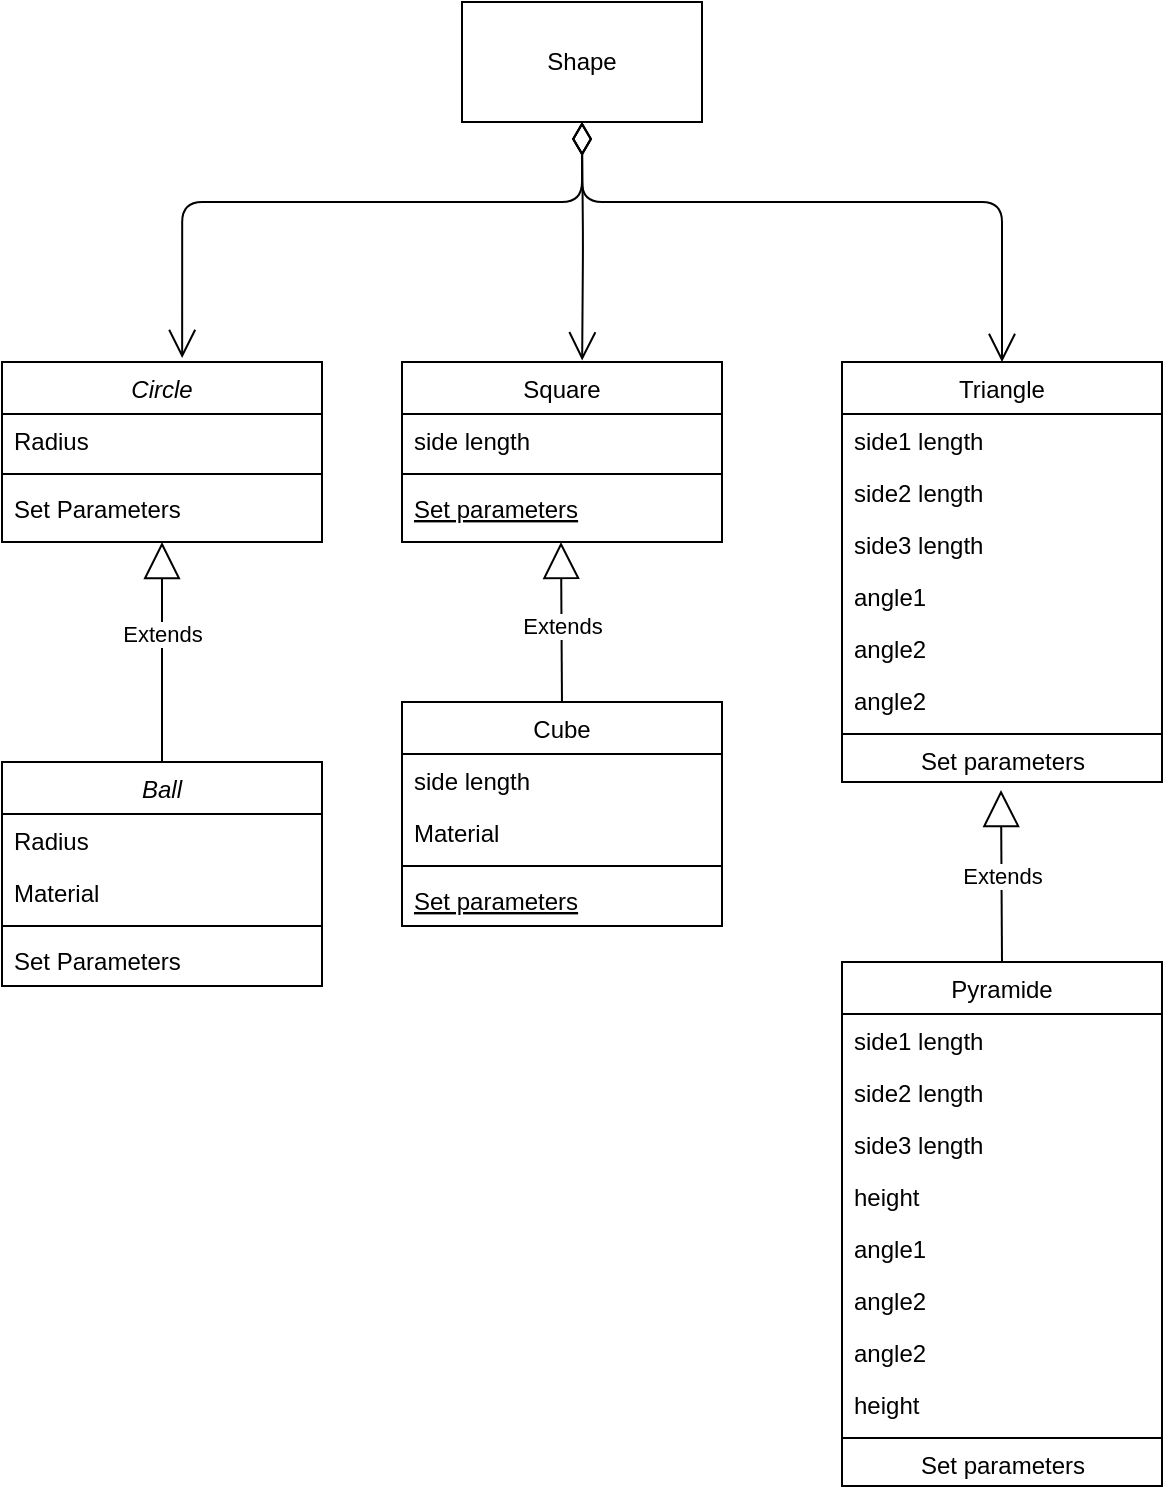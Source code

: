 <mxfile version="13.7.3" type="github">
  <diagram id="C5RBs43oDa-KdzZeNtuy" name="Page-1">
    <mxGraphModel dx="1102" dy="652" grid="1" gridSize="10" guides="1" tooltips="1" connect="1" arrows="1" fold="1" page="1" pageScale="1" pageWidth="827" pageHeight="1169" math="0" shadow="0">
      <root>
        <mxCell id="WIyWlLk6GJQsqaUBKTNV-0" />
        <mxCell id="WIyWlLk6GJQsqaUBKTNV-1" parent="WIyWlLk6GJQsqaUBKTNV-0" />
        <mxCell id="ghYyyOalexxO-1_ZKMRO-45" value="Extends" style="endArrow=block;endSize=16;endFill=0;html=1;entryX=0.5;entryY=1;entryDx=0;entryDy=0;" edge="1" parent="WIyWlLk6GJQsqaUBKTNV-1" target="ghYyyOalexxO-1_ZKMRO-46">
          <mxGeometry x="0.165" width="160" relative="1" as="geometry">
            <mxPoint x="160" y="490" as="sourcePoint" />
            <mxPoint x="240" y="330" as="targetPoint" />
            <Array as="points" />
            <mxPoint as="offset" />
          </mxGeometry>
        </mxCell>
        <mxCell id="ghYyyOalexxO-1_ZKMRO-46" value="Circle" style="swimlane;fontStyle=2;align=center;verticalAlign=top;childLayout=stackLayout;horizontal=1;startSize=26;horizontalStack=0;resizeParent=1;resizeLast=0;collapsible=1;marginBottom=0;rounded=0;shadow=0;strokeWidth=1;" vertex="1" parent="WIyWlLk6GJQsqaUBKTNV-1">
          <mxGeometry x="80" y="290" width="160" height="90" as="geometry">
            <mxRectangle x="230" y="140" width="160" height="26" as="alternateBounds" />
          </mxGeometry>
        </mxCell>
        <mxCell id="ghYyyOalexxO-1_ZKMRO-47" value="Radius" style="text;align=left;verticalAlign=top;spacingLeft=4;spacingRight=4;overflow=hidden;rotatable=0;points=[[0,0.5],[1,0.5]];portConstraint=eastwest;" vertex="1" parent="ghYyyOalexxO-1_ZKMRO-46">
          <mxGeometry y="26" width="160" height="26" as="geometry" />
        </mxCell>
        <mxCell id="ghYyyOalexxO-1_ZKMRO-48" value="" style="line;html=1;strokeWidth=1;align=left;verticalAlign=middle;spacingTop=-1;spacingLeft=3;spacingRight=3;rotatable=0;labelPosition=right;points=[];portConstraint=eastwest;" vertex="1" parent="ghYyyOalexxO-1_ZKMRO-46">
          <mxGeometry y="52" width="160" height="8" as="geometry" />
        </mxCell>
        <mxCell id="ghYyyOalexxO-1_ZKMRO-49" value="Set Parameters" style="text;align=left;verticalAlign=top;spacingLeft=4;spacingRight=4;overflow=hidden;rotatable=0;points=[[0,0.5],[1,0.5]];portConstraint=eastwest;" vertex="1" parent="ghYyyOalexxO-1_ZKMRO-46">
          <mxGeometry y="60" width="160" height="26" as="geometry" />
        </mxCell>
        <mxCell id="ghYyyOalexxO-1_ZKMRO-50" value="Square" style="swimlane;fontStyle=0;align=center;verticalAlign=top;childLayout=stackLayout;horizontal=1;startSize=26;horizontalStack=0;resizeParent=1;resizeLast=0;collapsible=1;marginBottom=0;rounded=0;shadow=0;strokeWidth=1;" vertex="1" parent="WIyWlLk6GJQsqaUBKTNV-1">
          <mxGeometry x="280" y="290" width="160" height="90" as="geometry">
            <mxRectangle x="130" y="380" width="160" height="26" as="alternateBounds" />
          </mxGeometry>
        </mxCell>
        <mxCell id="ghYyyOalexxO-1_ZKMRO-51" value="side length" style="text;align=left;verticalAlign=top;spacingLeft=4;spacingRight=4;overflow=hidden;rotatable=0;points=[[0,0.5],[1,0.5]];portConstraint=eastwest;" vertex="1" parent="ghYyyOalexxO-1_ZKMRO-50">
          <mxGeometry y="26" width="160" height="26" as="geometry" />
        </mxCell>
        <mxCell id="ghYyyOalexxO-1_ZKMRO-52" value="" style="line;html=1;strokeWidth=1;align=left;verticalAlign=middle;spacingTop=-1;spacingLeft=3;spacingRight=3;rotatable=0;labelPosition=right;points=[];portConstraint=eastwest;" vertex="1" parent="ghYyyOalexxO-1_ZKMRO-50">
          <mxGeometry y="52" width="160" height="8" as="geometry" />
        </mxCell>
        <mxCell id="ghYyyOalexxO-1_ZKMRO-53" value="Set parameters" style="text;align=left;verticalAlign=top;spacingLeft=4;spacingRight=4;overflow=hidden;rotatable=0;points=[[0,0.5],[1,0.5]];portConstraint=eastwest;fontStyle=4" vertex="1" parent="ghYyyOalexxO-1_ZKMRO-50">
          <mxGeometry y="60" width="160" height="26" as="geometry" />
        </mxCell>
        <mxCell id="ghYyyOalexxO-1_ZKMRO-54" value="Triangle" style="swimlane;fontStyle=0;align=center;verticalAlign=top;childLayout=stackLayout;horizontal=1;startSize=26;horizontalStack=0;resizeParent=1;resizeLast=0;collapsible=1;marginBottom=0;rounded=0;shadow=0;strokeWidth=1;" vertex="1" parent="WIyWlLk6GJQsqaUBKTNV-1">
          <mxGeometry x="500" y="290" width="160" height="210" as="geometry">
            <mxRectangle x="500" y="120" width="170" height="26" as="alternateBounds" />
          </mxGeometry>
        </mxCell>
        <mxCell id="ghYyyOalexxO-1_ZKMRO-55" value="side1 length" style="text;align=left;verticalAlign=top;spacingLeft=4;spacingRight=4;overflow=hidden;rotatable=0;points=[[0,0.5],[1,0.5]];portConstraint=eastwest;horizontal=1;" vertex="1" parent="ghYyyOalexxO-1_ZKMRO-54">
          <mxGeometry y="26" width="160" height="26" as="geometry" />
        </mxCell>
        <mxCell id="ghYyyOalexxO-1_ZKMRO-56" value="side2 length" style="text;align=left;verticalAlign=top;spacingLeft=4;spacingRight=4;overflow=hidden;rotatable=0;points=[[0,0.5],[1,0.5]];portConstraint=eastwest;horizontal=1;" vertex="1" parent="ghYyyOalexxO-1_ZKMRO-54">
          <mxGeometry y="52" width="160" height="26" as="geometry" />
        </mxCell>
        <mxCell id="ghYyyOalexxO-1_ZKMRO-57" value="side3 length" style="text;align=left;verticalAlign=top;spacingLeft=4;spacingRight=4;overflow=hidden;rotatable=0;points=[[0,0.5],[1,0.5]];portConstraint=eastwest;horizontal=1;" vertex="1" parent="ghYyyOalexxO-1_ZKMRO-54">
          <mxGeometry y="78" width="160" height="26" as="geometry" />
        </mxCell>
        <mxCell id="ghYyyOalexxO-1_ZKMRO-58" value="angle1" style="text;align=left;verticalAlign=top;spacingLeft=4;spacingRight=4;overflow=hidden;rotatable=0;points=[[0,0.5],[1,0.5]];portConstraint=eastwest;horizontal=1;" vertex="1" parent="ghYyyOalexxO-1_ZKMRO-54">
          <mxGeometry y="104" width="160" height="26" as="geometry" />
        </mxCell>
        <mxCell id="ghYyyOalexxO-1_ZKMRO-59" value="angle2" style="text;align=left;verticalAlign=top;spacingLeft=4;spacingRight=4;overflow=hidden;rotatable=0;points=[[0,0.5],[1,0.5]];portConstraint=eastwest;horizontal=1;" vertex="1" parent="ghYyyOalexxO-1_ZKMRO-54">
          <mxGeometry y="130" width="160" height="26" as="geometry" />
        </mxCell>
        <mxCell id="ghYyyOalexxO-1_ZKMRO-60" value="angle2" style="text;align=left;verticalAlign=top;spacingLeft=4;spacingRight=4;overflow=hidden;rotatable=0;points=[[0,0.5],[1,0.5]];portConstraint=eastwest;horizontal=1;" vertex="1" parent="ghYyyOalexxO-1_ZKMRO-54">
          <mxGeometry y="156" width="160" height="26" as="geometry" />
        </mxCell>
        <mxCell id="ghYyyOalexxO-1_ZKMRO-61" value="" style="line;html=1;strokeWidth=1;align=left;verticalAlign=middle;spacingTop=-1;spacingLeft=3;spacingRight=3;rotatable=0;labelPosition=right;points=[];portConstraint=eastwest;" vertex="1" parent="ghYyyOalexxO-1_ZKMRO-54">
          <mxGeometry y="182" width="160" height="8" as="geometry" />
        </mxCell>
        <mxCell id="ghYyyOalexxO-1_ZKMRO-62" value="Set parameters" style="text;html=1;align=center;verticalAlign=middle;resizable=0;points=[];autosize=1;" vertex="1" parent="ghYyyOalexxO-1_ZKMRO-54">
          <mxGeometry y="190" width="160" height="20" as="geometry" />
        </mxCell>
        <mxCell id="ghYyyOalexxO-1_ZKMRO-63" value="Extends" style="endArrow=block;endSize=16;endFill=0;html=1;" edge="1" parent="WIyWlLk6GJQsqaUBKTNV-1">
          <mxGeometry width="160" relative="1" as="geometry">
            <mxPoint x="580" y="590" as="sourcePoint" />
            <mxPoint x="579.5" y="504" as="targetPoint" />
            <Array as="points" />
            <mxPoint as="offset" />
          </mxGeometry>
        </mxCell>
        <mxCell id="ghYyyOalexxO-1_ZKMRO-64" value="Extends" style="endArrow=block;endSize=16;endFill=0;html=1;" edge="1" parent="WIyWlLk6GJQsqaUBKTNV-1">
          <mxGeometry width="160" relative="1" as="geometry">
            <mxPoint x="360" y="463" as="sourcePoint" />
            <mxPoint x="359.5" y="380" as="targetPoint" />
          </mxGeometry>
        </mxCell>
        <mxCell id="ghYyyOalexxO-1_ZKMRO-65" value="1" style="endArrow=open;html=1;endSize=12;startArrow=diamondThin;startSize=14;startFill=0;edgeStyle=orthogonalEdgeStyle;align=left;verticalAlign=bottom;entryX=0.563;entryY=-0.022;entryDx=0;entryDy=0;entryPerimeter=0;" edge="1" parent="WIyWlLk6GJQsqaUBKTNV-1" target="ghYyyOalexxO-1_ZKMRO-46">
          <mxGeometry x="-1" y="3" relative="1" as="geometry">
            <mxPoint x="370" y="170" as="sourcePoint" />
            <mxPoint x="250" y="170" as="targetPoint" />
            <Array as="points">
              <mxPoint x="370" y="210" />
              <mxPoint x="170" y="210" />
            </Array>
          </mxGeometry>
        </mxCell>
        <mxCell id="ghYyyOalexxO-1_ZKMRO-66" value="1" style="endArrow=open;html=1;endSize=12;startArrow=diamondThin;startSize=14;startFill=0;edgeStyle=orthogonalEdgeStyle;align=left;verticalAlign=bottom;entryX=0.563;entryY=-0.009;entryDx=0;entryDy=0;entryPerimeter=0;" edge="1" parent="WIyWlLk6GJQsqaUBKTNV-1" target="ghYyyOalexxO-1_ZKMRO-50">
          <mxGeometry x="-1" y="3" relative="1" as="geometry">
            <mxPoint x="370" y="170" as="sourcePoint" />
            <mxPoint x="530" y="220" as="targetPoint" />
          </mxGeometry>
        </mxCell>
        <mxCell id="ghYyyOalexxO-1_ZKMRO-67" value="1" style="endArrow=open;html=1;endSize=12;startArrow=diamondThin;startSize=14;startFill=0;edgeStyle=orthogonalEdgeStyle;align=left;verticalAlign=bottom;entryX=0.5;entryY=0;entryDx=0;entryDy=0;" edge="1" parent="WIyWlLk6GJQsqaUBKTNV-1" target="ghYyyOalexxO-1_ZKMRO-54">
          <mxGeometry x="-1" y="3" relative="1" as="geometry">
            <mxPoint x="370" y="170" as="sourcePoint" />
            <mxPoint x="530" y="220" as="targetPoint" />
            <Array as="points">
              <mxPoint x="370" y="210" />
              <mxPoint x="580" y="210" />
            </Array>
          </mxGeometry>
        </mxCell>
        <mxCell id="ghYyyOalexxO-1_ZKMRO-68" value="Shape" style="rounded=0;whiteSpace=wrap;html=1;" vertex="1" parent="WIyWlLk6GJQsqaUBKTNV-1">
          <mxGeometry x="310" y="110" width="120" height="60" as="geometry" />
        </mxCell>
        <mxCell id="ghYyyOalexxO-1_ZKMRO-69" value="Ball" style="swimlane;fontStyle=2;align=center;verticalAlign=top;childLayout=stackLayout;horizontal=1;startSize=26;horizontalStack=0;resizeParent=1;resizeLast=0;collapsible=1;marginBottom=0;rounded=0;shadow=0;strokeWidth=1;" vertex="1" parent="WIyWlLk6GJQsqaUBKTNV-1">
          <mxGeometry x="80" y="490" width="160" height="112" as="geometry">
            <mxRectangle x="230" y="140" width="160" height="26" as="alternateBounds" />
          </mxGeometry>
        </mxCell>
        <mxCell id="ghYyyOalexxO-1_ZKMRO-70" value="Radius" style="text;align=left;verticalAlign=top;spacingLeft=4;spacingRight=4;overflow=hidden;rotatable=0;points=[[0,0.5],[1,0.5]];portConstraint=eastwest;" vertex="1" parent="ghYyyOalexxO-1_ZKMRO-69">
          <mxGeometry y="26" width="160" height="26" as="geometry" />
        </mxCell>
        <mxCell id="ghYyyOalexxO-1_ZKMRO-71" value="Material" style="text;align=left;verticalAlign=top;spacingLeft=4;spacingRight=4;overflow=hidden;rotatable=0;points=[[0,0.5],[1,0.5]];portConstraint=eastwest;" vertex="1" parent="ghYyyOalexxO-1_ZKMRO-69">
          <mxGeometry y="52" width="160" height="26" as="geometry" />
        </mxCell>
        <mxCell id="ghYyyOalexxO-1_ZKMRO-72" value="" style="line;html=1;strokeWidth=1;align=left;verticalAlign=middle;spacingTop=-1;spacingLeft=3;spacingRight=3;rotatable=0;labelPosition=right;points=[];portConstraint=eastwest;" vertex="1" parent="ghYyyOalexxO-1_ZKMRO-69">
          <mxGeometry y="78" width="160" height="8" as="geometry" />
        </mxCell>
        <mxCell id="ghYyyOalexxO-1_ZKMRO-73" value="Set Parameters" style="text;align=left;verticalAlign=top;spacingLeft=4;spacingRight=4;overflow=hidden;rotatable=0;points=[[0,0.5],[1,0.5]];portConstraint=eastwest;" vertex="1" parent="ghYyyOalexxO-1_ZKMRO-69">
          <mxGeometry y="86" width="160" height="26" as="geometry" />
        </mxCell>
        <mxCell id="ghYyyOalexxO-1_ZKMRO-74" value="Cube" style="swimlane;fontStyle=0;align=center;verticalAlign=top;childLayout=stackLayout;horizontal=1;startSize=26;horizontalStack=0;resizeParent=1;resizeLast=0;collapsible=1;marginBottom=0;rounded=0;shadow=0;strokeWidth=1;" vertex="1" parent="WIyWlLk6GJQsqaUBKTNV-1">
          <mxGeometry x="280" y="460" width="160" height="112" as="geometry">
            <mxRectangle x="130" y="380" width="160" height="26" as="alternateBounds" />
          </mxGeometry>
        </mxCell>
        <mxCell id="ghYyyOalexxO-1_ZKMRO-75" value="side length" style="text;align=left;verticalAlign=top;spacingLeft=4;spacingRight=4;overflow=hidden;rotatable=0;points=[[0,0.5],[1,0.5]];portConstraint=eastwest;" vertex="1" parent="ghYyyOalexxO-1_ZKMRO-74">
          <mxGeometry y="26" width="160" height="26" as="geometry" />
        </mxCell>
        <mxCell id="ghYyyOalexxO-1_ZKMRO-76" value="Material" style="text;align=left;verticalAlign=top;spacingLeft=4;spacingRight=4;overflow=hidden;rotatable=0;points=[[0,0.5],[1,0.5]];portConstraint=eastwest;" vertex="1" parent="ghYyyOalexxO-1_ZKMRO-74">
          <mxGeometry y="52" width="160" height="26" as="geometry" />
        </mxCell>
        <mxCell id="ghYyyOalexxO-1_ZKMRO-77" value="" style="line;html=1;strokeWidth=1;align=left;verticalAlign=middle;spacingTop=-1;spacingLeft=3;spacingRight=3;rotatable=0;labelPosition=right;points=[];portConstraint=eastwest;" vertex="1" parent="ghYyyOalexxO-1_ZKMRO-74">
          <mxGeometry y="78" width="160" height="8" as="geometry" />
        </mxCell>
        <mxCell id="ghYyyOalexxO-1_ZKMRO-78" value="Set parameters" style="text;align=left;verticalAlign=top;spacingLeft=4;spacingRight=4;overflow=hidden;rotatable=0;points=[[0,0.5],[1,0.5]];portConstraint=eastwest;fontStyle=4" vertex="1" parent="ghYyyOalexxO-1_ZKMRO-74">
          <mxGeometry y="86" width="160" height="26" as="geometry" />
        </mxCell>
        <mxCell id="ghYyyOalexxO-1_ZKMRO-79" value="Pyramide" style="swimlane;fontStyle=0;align=center;verticalAlign=top;childLayout=stackLayout;horizontal=1;startSize=26;horizontalStack=0;resizeParent=1;resizeLast=0;collapsible=1;marginBottom=0;rounded=0;shadow=0;strokeWidth=1;" vertex="1" parent="WIyWlLk6GJQsqaUBKTNV-1">
          <mxGeometry x="500" y="590" width="160" height="262" as="geometry">
            <mxRectangle x="500" y="120" width="170" height="26" as="alternateBounds" />
          </mxGeometry>
        </mxCell>
        <mxCell id="ghYyyOalexxO-1_ZKMRO-80" value="side1 length" style="text;align=left;verticalAlign=top;spacingLeft=4;spacingRight=4;overflow=hidden;rotatable=0;points=[[0,0.5],[1,0.5]];portConstraint=eastwest;horizontal=1;" vertex="1" parent="ghYyyOalexxO-1_ZKMRO-79">
          <mxGeometry y="26" width="160" height="26" as="geometry" />
        </mxCell>
        <mxCell id="ghYyyOalexxO-1_ZKMRO-81" value="side2 length" style="text;align=left;verticalAlign=top;spacingLeft=4;spacingRight=4;overflow=hidden;rotatable=0;points=[[0,0.5],[1,0.5]];portConstraint=eastwest;horizontal=1;" vertex="1" parent="ghYyyOalexxO-1_ZKMRO-79">
          <mxGeometry y="52" width="160" height="26" as="geometry" />
        </mxCell>
        <mxCell id="ghYyyOalexxO-1_ZKMRO-82" value="side3 length" style="text;align=left;verticalAlign=top;spacingLeft=4;spacingRight=4;overflow=hidden;rotatable=0;points=[[0,0.5],[1,0.5]];portConstraint=eastwest;horizontal=1;" vertex="1" parent="ghYyyOalexxO-1_ZKMRO-79">
          <mxGeometry y="78" width="160" height="26" as="geometry" />
        </mxCell>
        <mxCell id="ghYyyOalexxO-1_ZKMRO-83" value="height" style="text;align=left;verticalAlign=top;spacingLeft=4;spacingRight=4;overflow=hidden;rotatable=0;points=[[0,0.5],[1,0.5]];portConstraint=eastwest;horizontal=1;" vertex="1" parent="ghYyyOalexxO-1_ZKMRO-79">
          <mxGeometry y="104" width="160" height="26" as="geometry" />
        </mxCell>
        <mxCell id="ghYyyOalexxO-1_ZKMRO-84" value="angle1" style="text;align=left;verticalAlign=top;spacingLeft=4;spacingRight=4;overflow=hidden;rotatable=0;points=[[0,0.5],[1,0.5]];portConstraint=eastwest;horizontal=1;" vertex="1" parent="ghYyyOalexxO-1_ZKMRO-79">
          <mxGeometry y="130" width="160" height="26" as="geometry" />
        </mxCell>
        <mxCell id="ghYyyOalexxO-1_ZKMRO-85" value="angle2" style="text;align=left;verticalAlign=top;spacingLeft=4;spacingRight=4;overflow=hidden;rotatable=0;points=[[0,0.5],[1,0.5]];portConstraint=eastwest;horizontal=1;" vertex="1" parent="ghYyyOalexxO-1_ZKMRO-79">
          <mxGeometry y="156" width="160" height="26" as="geometry" />
        </mxCell>
        <mxCell id="ghYyyOalexxO-1_ZKMRO-86" value="angle2" style="text;align=left;verticalAlign=top;spacingLeft=4;spacingRight=4;overflow=hidden;rotatable=0;points=[[0,0.5],[1,0.5]];portConstraint=eastwest;horizontal=1;" vertex="1" parent="ghYyyOalexxO-1_ZKMRO-79">
          <mxGeometry y="182" width="160" height="26" as="geometry" />
        </mxCell>
        <mxCell id="ghYyyOalexxO-1_ZKMRO-87" value="height" style="text;align=left;verticalAlign=top;spacingLeft=4;spacingRight=4;overflow=hidden;rotatable=0;points=[[0,0.5],[1,0.5]];portConstraint=eastwest;horizontal=1;" vertex="1" parent="ghYyyOalexxO-1_ZKMRO-79">
          <mxGeometry y="208" width="160" height="26" as="geometry" />
        </mxCell>
        <mxCell id="ghYyyOalexxO-1_ZKMRO-88" value="" style="line;html=1;strokeWidth=1;align=left;verticalAlign=middle;spacingTop=-1;spacingLeft=3;spacingRight=3;rotatable=0;labelPosition=right;points=[];portConstraint=eastwest;" vertex="1" parent="ghYyyOalexxO-1_ZKMRO-79">
          <mxGeometry y="234" width="160" height="8" as="geometry" />
        </mxCell>
        <mxCell id="ghYyyOalexxO-1_ZKMRO-89" value="Set parameters" style="text;html=1;align=center;verticalAlign=middle;resizable=0;points=[];autosize=1;" vertex="1" parent="ghYyyOalexxO-1_ZKMRO-79">
          <mxGeometry y="242" width="160" height="20" as="geometry" />
        </mxCell>
      </root>
    </mxGraphModel>
  </diagram>
</mxfile>
